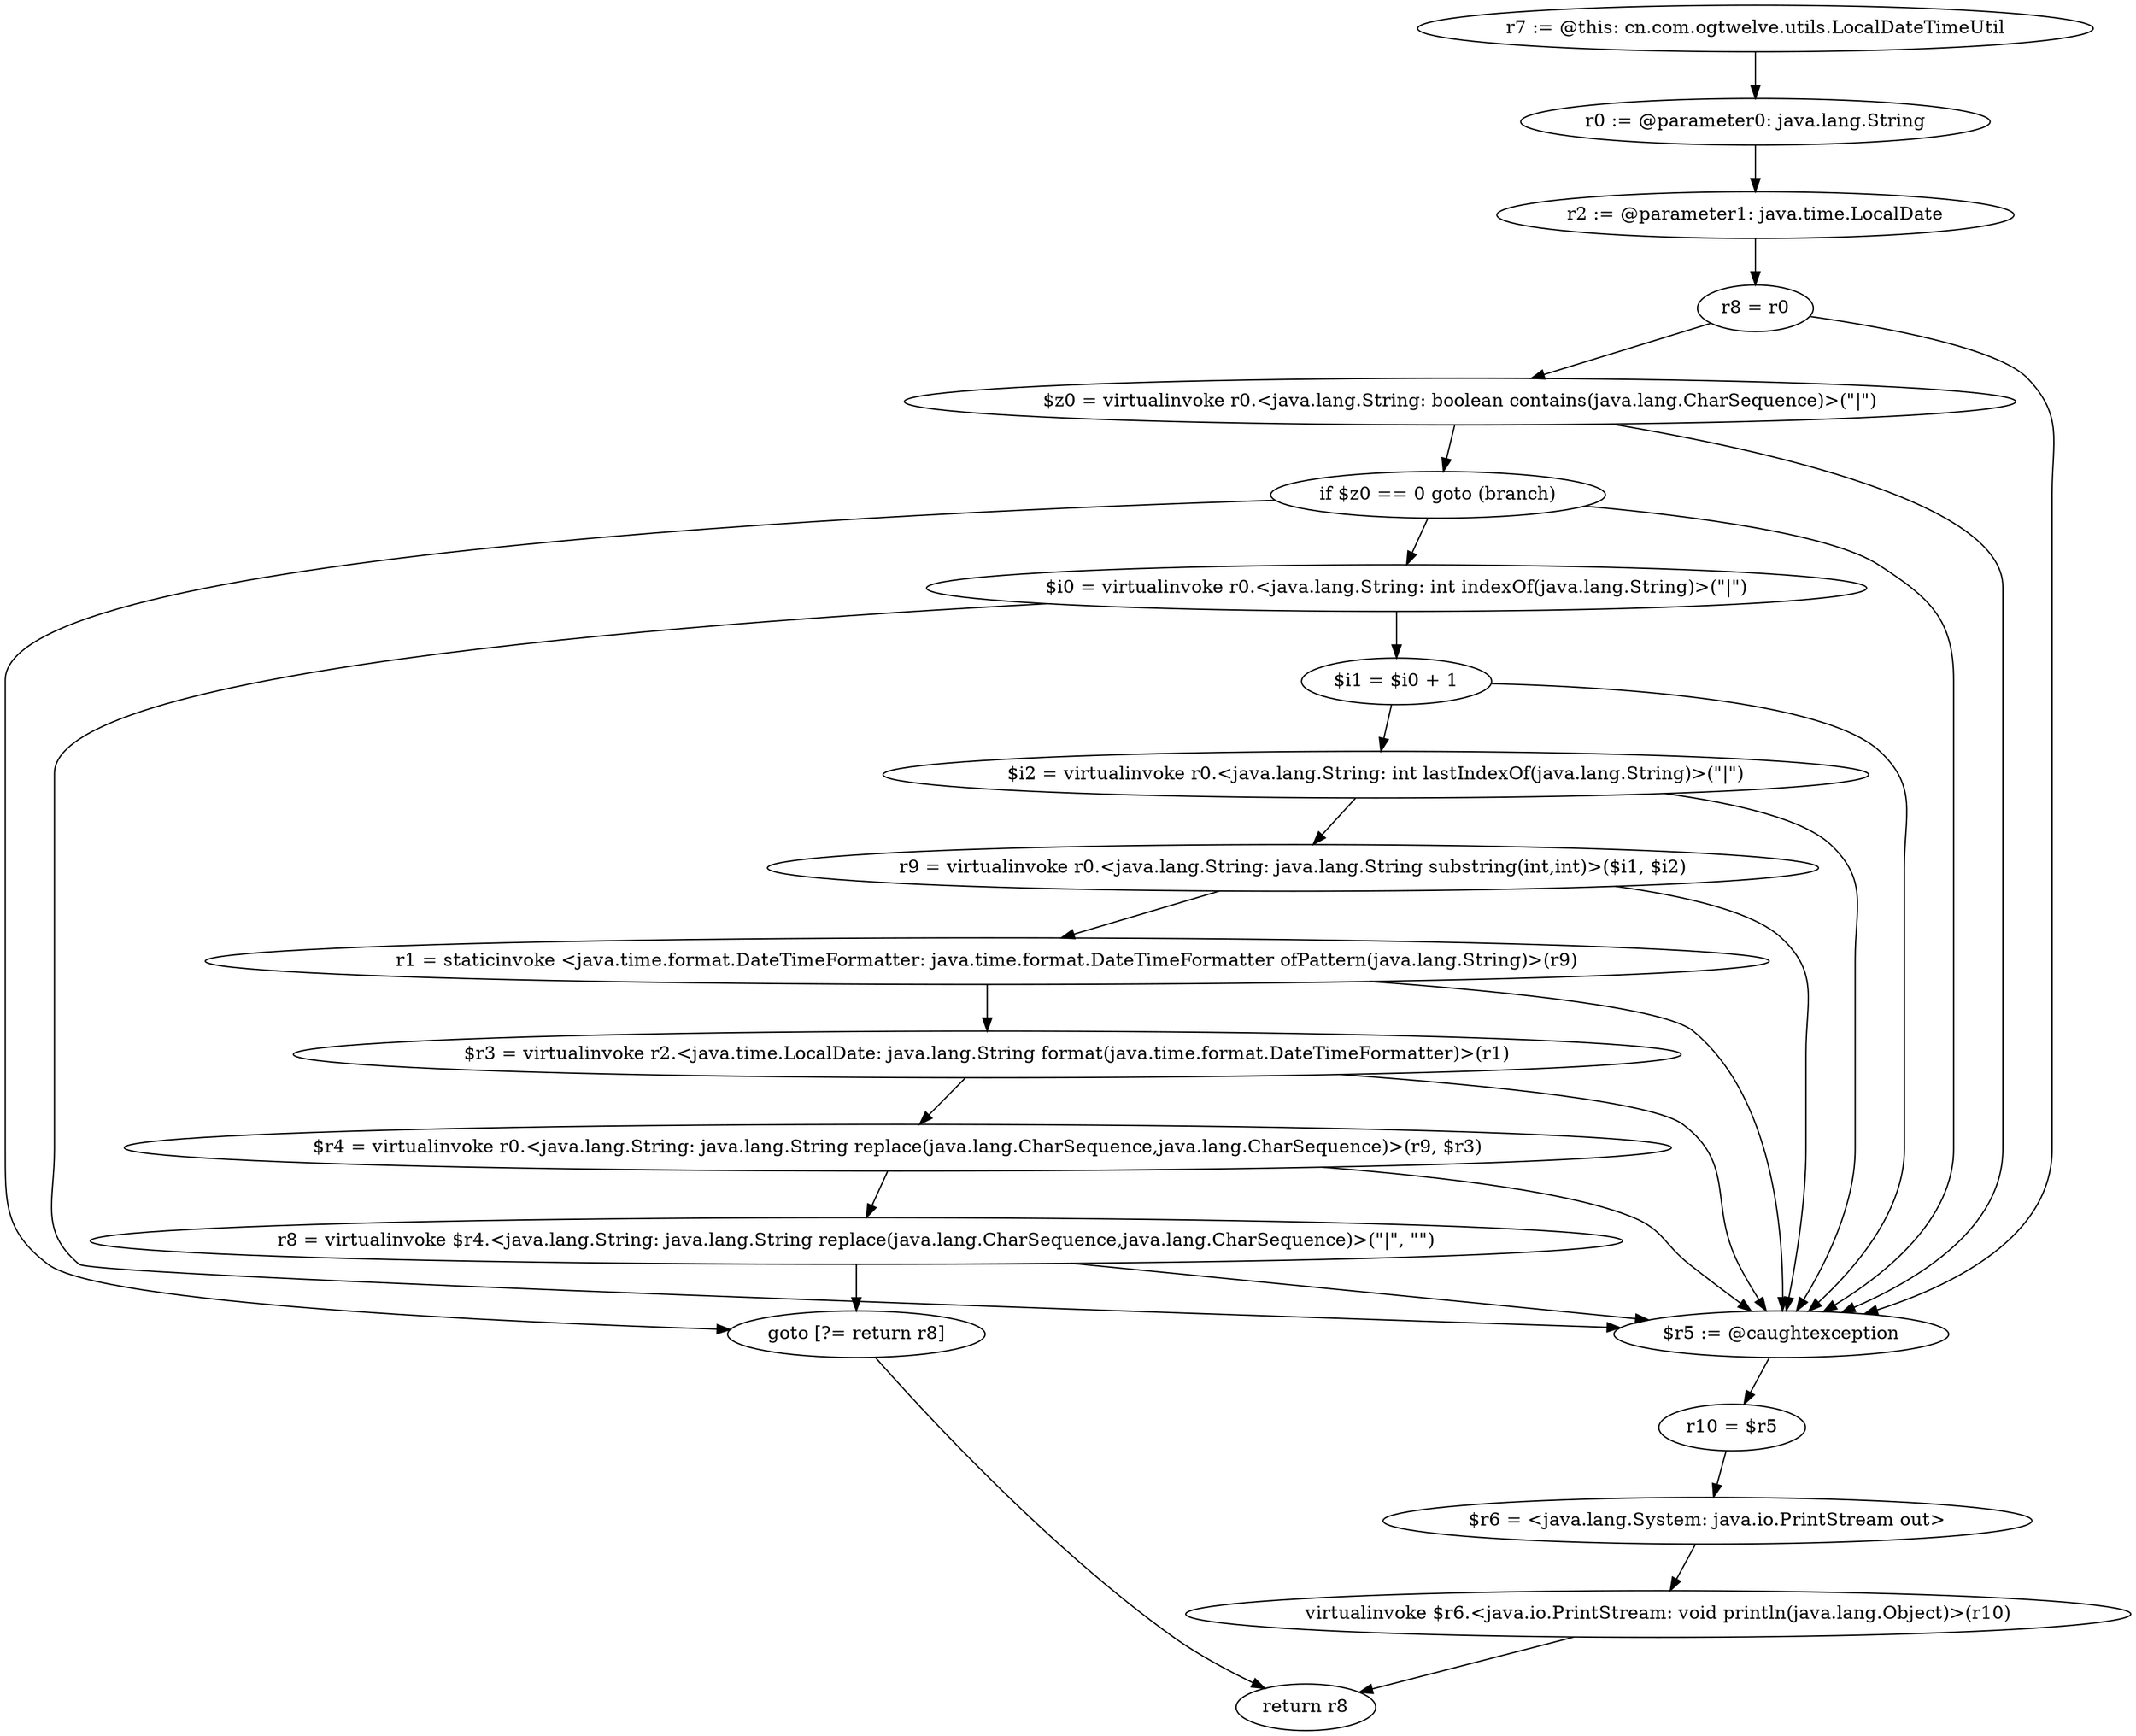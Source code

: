 digraph "unitGraph" {
    "r7 := @this: cn.com.ogtwelve.utils.LocalDateTimeUtil"
    "r0 := @parameter0: java.lang.String"
    "r2 := @parameter1: java.time.LocalDate"
    "r8 = r0"
    "$z0 = virtualinvoke r0.<java.lang.String: boolean contains(java.lang.CharSequence)>(\"|\")"
    "if $z0 == 0 goto (branch)"
    "$i0 = virtualinvoke r0.<java.lang.String: int indexOf(java.lang.String)>(\"|\")"
    "$i1 = $i0 + 1"
    "$i2 = virtualinvoke r0.<java.lang.String: int lastIndexOf(java.lang.String)>(\"|\")"
    "r9 = virtualinvoke r0.<java.lang.String: java.lang.String substring(int,int)>($i1, $i2)"
    "r1 = staticinvoke <java.time.format.DateTimeFormatter: java.time.format.DateTimeFormatter ofPattern(java.lang.String)>(r9)"
    "$r3 = virtualinvoke r2.<java.time.LocalDate: java.lang.String format(java.time.format.DateTimeFormatter)>(r1)"
    "$r4 = virtualinvoke r0.<java.lang.String: java.lang.String replace(java.lang.CharSequence,java.lang.CharSequence)>(r9, $r3)"
    "r8 = virtualinvoke $r4.<java.lang.String: java.lang.String replace(java.lang.CharSequence,java.lang.CharSequence)>(\"|\", \"\")"
    "goto [?= return r8]"
    "$r5 := @caughtexception"
    "r10 = $r5"
    "$r6 = <java.lang.System: java.io.PrintStream out>"
    "virtualinvoke $r6.<java.io.PrintStream: void println(java.lang.Object)>(r10)"
    "return r8"
    "r7 := @this: cn.com.ogtwelve.utils.LocalDateTimeUtil"->"r0 := @parameter0: java.lang.String";
    "r0 := @parameter0: java.lang.String"->"r2 := @parameter1: java.time.LocalDate";
    "r2 := @parameter1: java.time.LocalDate"->"r8 = r0";
    "r8 = r0"->"$z0 = virtualinvoke r0.<java.lang.String: boolean contains(java.lang.CharSequence)>(\"|\")";
    "r8 = r0"->"$r5 := @caughtexception";
    "$z0 = virtualinvoke r0.<java.lang.String: boolean contains(java.lang.CharSequence)>(\"|\")"->"if $z0 == 0 goto (branch)";
    "$z0 = virtualinvoke r0.<java.lang.String: boolean contains(java.lang.CharSequence)>(\"|\")"->"$r5 := @caughtexception";
    "if $z0 == 0 goto (branch)"->"$i0 = virtualinvoke r0.<java.lang.String: int indexOf(java.lang.String)>(\"|\")";
    "if $z0 == 0 goto (branch)"->"goto [?= return r8]";
    "if $z0 == 0 goto (branch)"->"$r5 := @caughtexception";
    "$i0 = virtualinvoke r0.<java.lang.String: int indexOf(java.lang.String)>(\"|\")"->"$i1 = $i0 + 1";
    "$i0 = virtualinvoke r0.<java.lang.String: int indexOf(java.lang.String)>(\"|\")"->"$r5 := @caughtexception";
    "$i1 = $i0 + 1"->"$i2 = virtualinvoke r0.<java.lang.String: int lastIndexOf(java.lang.String)>(\"|\")";
    "$i1 = $i0 + 1"->"$r5 := @caughtexception";
    "$i2 = virtualinvoke r0.<java.lang.String: int lastIndexOf(java.lang.String)>(\"|\")"->"r9 = virtualinvoke r0.<java.lang.String: java.lang.String substring(int,int)>($i1, $i2)";
    "$i2 = virtualinvoke r0.<java.lang.String: int lastIndexOf(java.lang.String)>(\"|\")"->"$r5 := @caughtexception";
    "r9 = virtualinvoke r0.<java.lang.String: java.lang.String substring(int,int)>($i1, $i2)"->"r1 = staticinvoke <java.time.format.DateTimeFormatter: java.time.format.DateTimeFormatter ofPattern(java.lang.String)>(r9)";
    "r9 = virtualinvoke r0.<java.lang.String: java.lang.String substring(int,int)>($i1, $i2)"->"$r5 := @caughtexception";
    "r1 = staticinvoke <java.time.format.DateTimeFormatter: java.time.format.DateTimeFormatter ofPattern(java.lang.String)>(r9)"->"$r3 = virtualinvoke r2.<java.time.LocalDate: java.lang.String format(java.time.format.DateTimeFormatter)>(r1)";
    "r1 = staticinvoke <java.time.format.DateTimeFormatter: java.time.format.DateTimeFormatter ofPattern(java.lang.String)>(r9)"->"$r5 := @caughtexception";
    "$r3 = virtualinvoke r2.<java.time.LocalDate: java.lang.String format(java.time.format.DateTimeFormatter)>(r1)"->"$r4 = virtualinvoke r0.<java.lang.String: java.lang.String replace(java.lang.CharSequence,java.lang.CharSequence)>(r9, $r3)";
    "$r3 = virtualinvoke r2.<java.time.LocalDate: java.lang.String format(java.time.format.DateTimeFormatter)>(r1)"->"$r5 := @caughtexception";
    "$r4 = virtualinvoke r0.<java.lang.String: java.lang.String replace(java.lang.CharSequence,java.lang.CharSequence)>(r9, $r3)"->"r8 = virtualinvoke $r4.<java.lang.String: java.lang.String replace(java.lang.CharSequence,java.lang.CharSequence)>(\"|\", \"\")";
    "$r4 = virtualinvoke r0.<java.lang.String: java.lang.String replace(java.lang.CharSequence,java.lang.CharSequence)>(r9, $r3)"->"$r5 := @caughtexception";
    "r8 = virtualinvoke $r4.<java.lang.String: java.lang.String replace(java.lang.CharSequence,java.lang.CharSequence)>(\"|\", \"\")"->"goto [?= return r8]";
    "r8 = virtualinvoke $r4.<java.lang.String: java.lang.String replace(java.lang.CharSequence,java.lang.CharSequence)>(\"|\", \"\")"->"$r5 := @caughtexception";
    "goto [?= return r8]"->"return r8";
    "$r5 := @caughtexception"->"r10 = $r5";
    "r10 = $r5"->"$r6 = <java.lang.System: java.io.PrintStream out>";
    "$r6 = <java.lang.System: java.io.PrintStream out>"->"virtualinvoke $r6.<java.io.PrintStream: void println(java.lang.Object)>(r10)";
    "virtualinvoke $r6.<java.io.PrintStream: void println(java.lang.Object)>(r10)"->"return r8";
}

